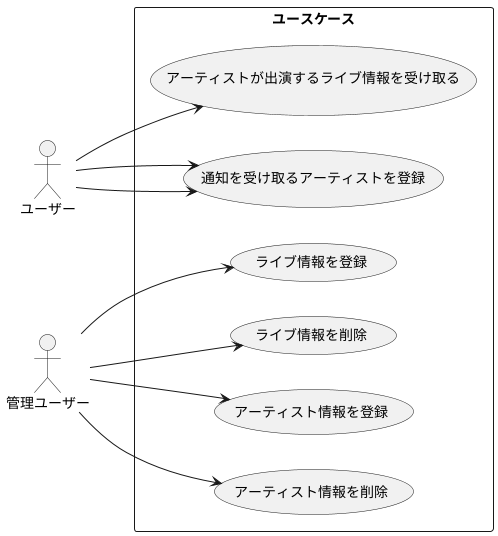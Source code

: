 @startuml use_case
left to right direction

actor ユーザー
actor 管理ユーザー
rectangle ユースケース {
    usecase アーティストが出演するライブ情報を受け取る
    usecase 通知を受け取るアーティストを登録
    usecase ライブ情報を登録
    usecase ライブ情報を削除
    usecase アーティスト情報を登録
    usecase アーティスト情報を削除
}


ユーザー --> (アーティストが出演するライブ情報を受け取る)
ユーザー --> (通知を受け取るアーティストを登録)
ユーザー --> (通知を受け取るアーティストを登録)
管理ユーザー --> (ライブ情報を登録)
管理ユーザー --> (ライブ情報を削除)
管理ユーザー --> (アーティスト情報を登録)
管理ユーザー --> (アーティスト情報を削除)
@enduml
